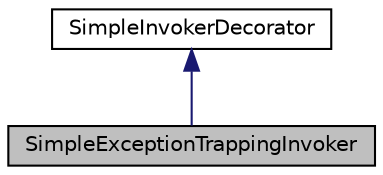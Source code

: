 digraph "SimpleExceptionTrappingInvoker"
{
  edge [fontname="Helvetica",fontsize="10",labelfontname="Helvetica",labelfontsize="10"];
  node [fontname="Helvetica",fontsize="10",shape=record];
  Node1 [label="SimpleExceptionTrappingInvoker",height=0.2,width=0.4,color="black", fillcolor="grey75", style="filled" fontcolor="black"];
  Node2 -> Node1 [dir="back",color="midnightblue",fontsize="10",style="solid",fontname="Helvetica"];
  Node2 [label="SimpleInvokerDecorator",height=0.2,width=0.4,color="black", fillcolor="white", style="filled",URL="$class_simple_invoker_decorator.html"];
}
